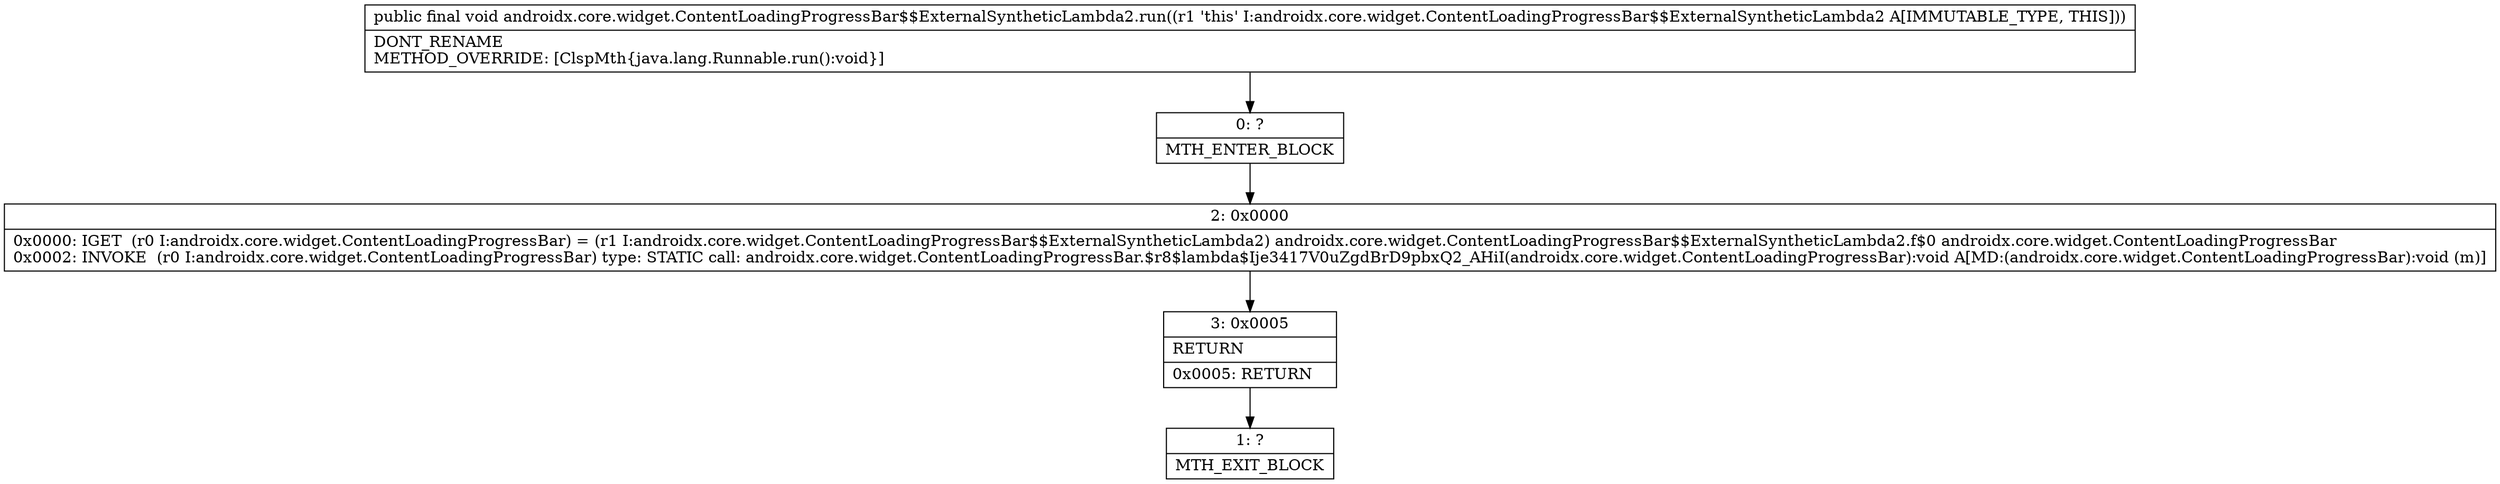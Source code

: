 digraph "CFG forandroidx.core.widget.ContentLoadingProgressBar$$ExternalSyntheticLambda2.run()V" {
Node_0 [shape=record,label="{0\:\ ?|MTH_ENTER_BLOCK\l}"];
Node_2 [shape=record,label="{2\:\ 0x0000|0x0000: IGET  (r0 I:androidx.core.widget.ContentLoadingProgressBar) = (r1 I:androidx.core.widget.ContentLoadingProgressBar$$ExternalSyntheticLambda2) androidx.core.widget.ContentLoadingProgressBar$$ExternalSyntheticLambda2.f$0 androidx.core.widget.ContentLoadingProgressBar \l0x0002: INVOKE  (r0 I:androidx.core.widget.ContentLoadingProgressBar) type: STATIC call: androidx.core.widget.ContentLoadingProgressBar.$r8$lambda$Ije3417V0uZgdBrD9pbxQ2_AHiI(androidx.core.widget.ContentLoadingProgressBar):void A[MD:(androidx.core.widget.ContentLoadingProgressBar):void (m)]\l}"];
Node_3 [shape=record,label="{3\:\ 0x0005|RETURN\l|0x0005: RETURN   \l}"];
Node_1 [shape=record,label="{1\:\ ?|MTH_EXIT_BLOCK\l}"];
MethodNode[shape=record,label="{public final void androidx.core.widget.ContentLoadingProgressBar$$ExternalSyntheticLambda2.run((r1 'this' I:androidx.core.widget.ContentLoadingProgressBar$$ExternalSyntheticLambda2 A[IMMUTABLE_TYPE, THIS]))  | DONT_RENAME\lMETHOD_OVERRIDE: [ClspMth\{java.lang.Runnable.run():void\}]\l}"];
MethodNode -> Node_0;Node_0 -> Node_2;
Node_2 -> Node_3;
Node_3 -> Node_1;
}

